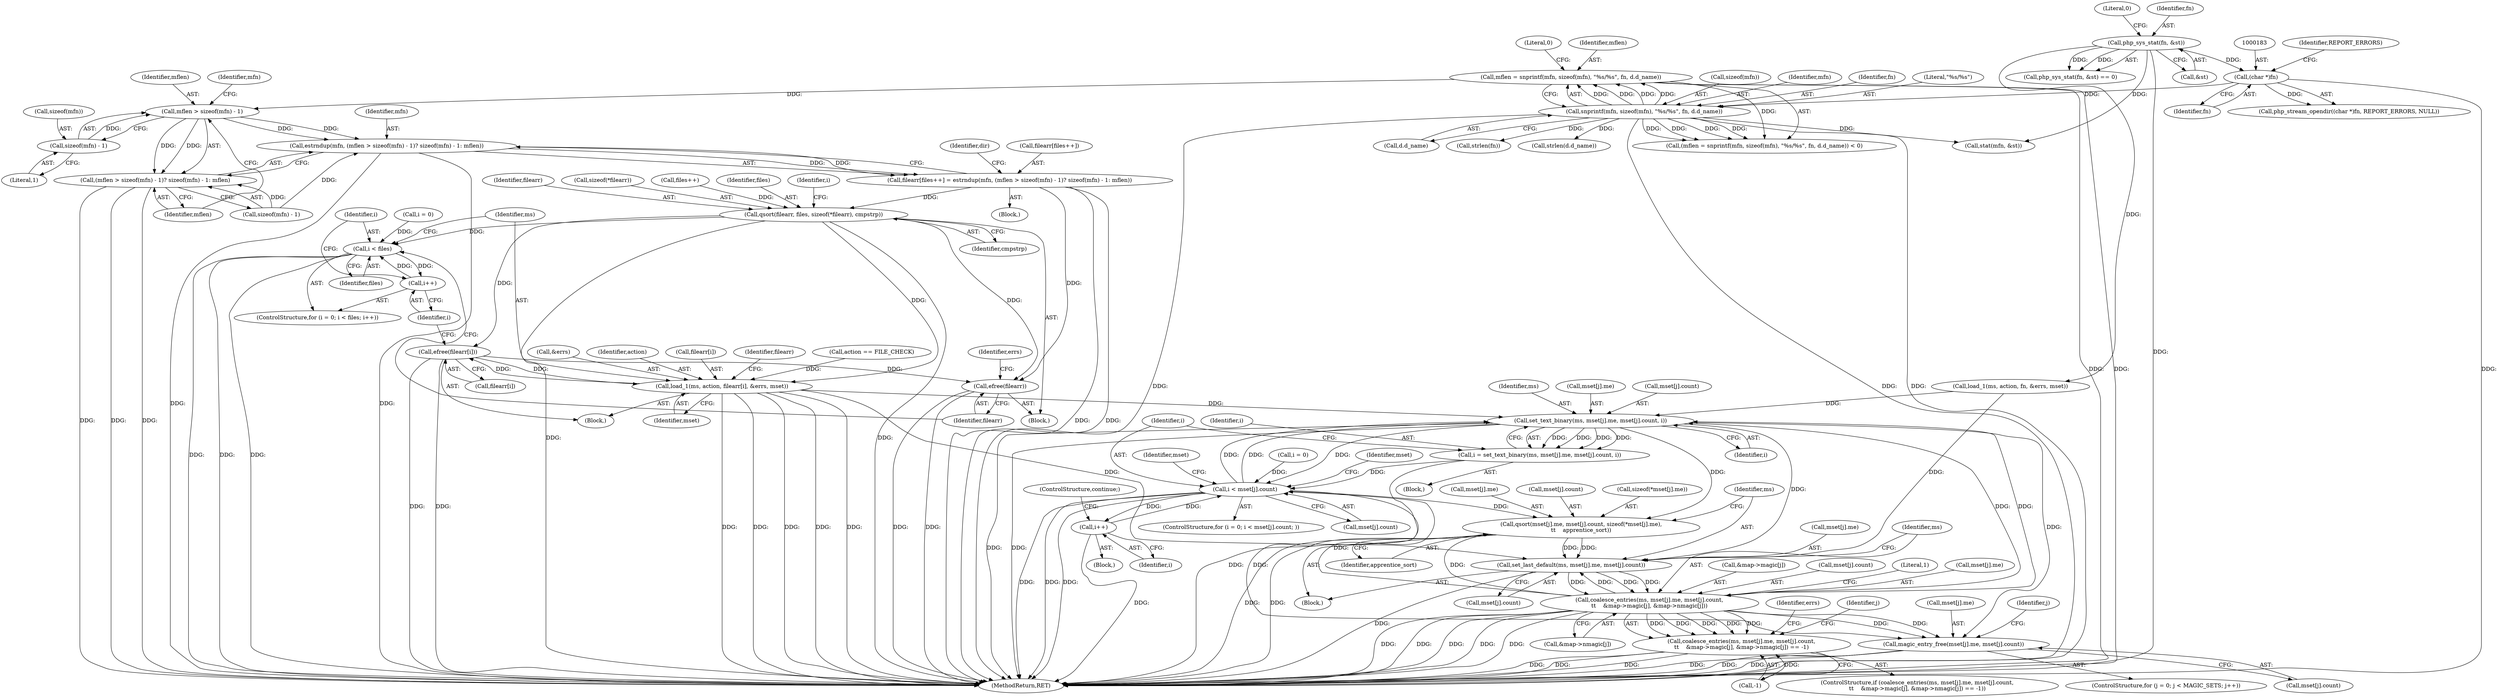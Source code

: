 digraph "0_php_a72cd07f2983dc43a6bb35209dc4687852e53c09@API" {
"1000287" [label="(Call,mflen > sizeof(mfn) - 1)"];
"1000202" [label="(Call,mflen = snprintf(mfn, sizeof(mfn), \"%s/%s\", fn, d.d_name))"];
"1000204" [label="(Call,snprintf(mfn, sizeof(mfn), \"%s/%s\", fn, d.d_name))"];
"1000182" [label="(Call,(char *)fn)"];
"1000167" [label="(Call,php_sys_stat(fn, &st))"];
"1000289" [label="(Call,sizeof(mfn) - 1)"];
"1000284" [label="(Call,estrndup(mfn, (mflen > sizeof(mfn) - 1)? sizeof(mfn) - 1: mflen))"];
"1000279" [label="(Call,filearr[files++] = estrndup(mfn, (mflen > sizeof(mfn) - 1)? sizeof(mfn) - 1: mflen))"];
"1000300" [label="(Call,qsort(filearr, files, sizeof(*filearr), cmpstrp))"];
"1000311" [label="(Call,i < files)"];
"1000314" [label="(Call,i++)"];
"1000317" [label="(Call,load_1(ms, action, filearr[i], &errs, mset))"];
"1000326" [label="(Call,efree(filearr[i]))"];
"1000330" [label="(Call,efree(filearr))"];
"1000385" [label="(Call,set_text_binary(ms, mset[j].me, mset[j].count, i))"];
"1000357" [label="(Call,i < mset[j].count)"];
"1000380" [label="(Call,i++)"];
"1000398" [label="(Call,qsort(mset[j].me, mset[j].count, sizeof(*mset[j].me),\n\t\t    apprentice_sort))"];
"1000417" [label="(Call,set_last_default(ms, mset[j].me, mset[j].count))"];
"1000431" [label="(Call,coalesce_entries(ms, mset[j].me, mset[j].count,\n\t\t    &map->magic[j], &map->nmagic[j]))"];
"1000430" [label="(Call,coalesce_entries(ms, mset[j].me, mset[j].count,\n\t\t    &map->magic[j], &map->nmagic[j]) == -1)"];
"1000471" [label="(Call,magic_entry_free(mset[j].me, mset[j].count))"];
"1000383" [label="(Call,i = set_text_binary(ms, mset[j].me, mset[j].count, i))"];
"1000286" [label="(Call,(mflen > sizeof(mfn) - 1)? sizeof(mfn) - 1: mflen)"];
"1000328" [label="(Identifier,filearr)"];
"1000443" [label="(Call,&map->magic[j])"];
"1000209" [label="(Identifier,fn)"];
"1000167" [label="(Call,php_sys_stat(fn, &st))"];
"1000341" [label="(Identifier,errs)"];
"1000331" [label="(Identifier,filearr)"];
"1000280" [label="(Call,filearr[files++])"];
"1000317" [label="(Call,load_1(ms, action, filearr[i], &errs, mset))"];
"1000384" [label="(Identifier,i)"];
"1000326" [label="(Call,efree(filearr[i]))"];
"1000284" [label="(Call,estrndup(mfn, (mflen > sizeof(mfn) - 1)? sizeof(mfn) - 1: mflen))"];
"1000208" [label="(Literal,\"%s/%s\")"];
"1000357" [label="(Call,i < mset[j].count)"];
"1000381" [label="(Identifier,i)"];
"1000358" [label="(Identifier,i)"];
"1000307" [label="(ControlStructure,for (i = 0; i < files; i++))"];
"1000353" [label="(ControlStructure,for (i = 0; i < mset[j].count; ))"];
"1000438" [label="(Call,mset[j].count)"];
"1000171" [label="(Literal,0)"];
"1000201" [label="(Call,(mflen = snprintf(mfn, sizeof(mfn), \"%s/%s\", fn, d.d_name)) < 0)"];
"1000210" [label="(Call,d.d_name)"];
"1000401" [label="(Identifier,mset)"];
"1000204" [label="(Call,snprintf(mfn, sizeof(mfn), \"%s/%s\", fn, d.d_name))"];
"1000155" [label="(Call,action == FILE_CHECK)"];
"1000302" [label="(Identifier,files)"];
"1000213" [label="(Literal,0)"];
"1000318" [label="(Identifier,ms)"];
"1000196" [label="(Identifier,dir)"];
"1000386" [label="(Identifier,ms)"];
"1000385" [label="(Call,set_text_binary(ms, mset[j].me, mset[j].count, i))"];
"1000513" [label="(MethodReturn,RET)"];
"1000300" [label="(Call,qsort(filearr, files, sizeof(*filearr), cmpstrp))"];
"1000456" [label="(Literal,1)"];
"1000279" [label="(Call,filearr[files++] = estrndup(mfn, (mflen > sizeof(mfn) - 1)? sizeof(mfn) - 1: mflen))"];
"1000449" [label="(Call,&map->nmagic[j])"];
"1000455" [label="(Call,-1)"];
"1000287" [label="(Call,mflen > sizeof(mfn) - 1)"];
"1000309" [label="(Identifier,i)"];
"1000459" [label="(Identifier,errs)"];
"1000181" [label="(Call,php_stream_opendir((char *)fn, REPORT_ERRORS, NULL))"];
"1000199" [label="(Block,)"];
"1000424" [label="(Call,mset[j].count)"];
"1000315" [label="(Identifier,i)"];
"1000429" [label="(ControlStructure,if (coalesce_entries(ms, mset[j].me, mset[j].count,\n\t\t    &map->magic[j], &map->nmagic[j]) == -1))"];
"1000418" [label="(Identifier,ms)"];
"1000306" [label="(Identifier,cmpstrp)"];
"1000176" [label="(Block,)"];
"1000351" [label="(Identifier,j)"];
"1000417" [label="(Call,set_last_default(ms, mset[j].me, mset[j].count))"];
"1000387" [label="(Call,mset[j].me)"];
"1000354" [label="(Call,i = 0)"];
"1000416" [label="(Identifier,apprentice_sort)"];
"1000431" [label="(Call,coalesce_entries(ms, mset[j].me, mset[j].count,\n\t\t    &map->magic[j], &map->nmagic[j]))"];
"1000380" [label="(Call,i++)"];
"1000218" [label="(Call,strlen(fn))"];
"1000323" [label="(Call,&errs)"];
"1000234" [label="(Call,stat(mfn, &st))"];
"1000392" [label="(Call,mset[j].count)"];
"1000379" [label="(Block,)"];
"1000288" [label="(Identifier,mflen)"];
"1000290" [label="(Call,sizeof(mfn))"];
"1000462" [label="(ControlStructure,for (j = 0; j < MAGIC_SETS; j++))"];
"1000314" [label="(Call,i++)"];
"1000185" [label="(Identifier,REPORT_ERRORS)"];
"1000168" [label="(Identifier,fn)"];
"1000372" [label="(Identifier,mset)"];
"1000312" [label="(Identifier,i)"];
"1000397" [label="(Identifier,i)"];
"1000202" [label="(Call,mflen = snprintf(mfn, sizeof(mfn), \"%s/%s\", fn, d.d_name))"];
"1000203" [label="(Identifier,mflen)"];
"1000471" [label="(Call,magic_entry_free(mset[j].me, mset[j].count))"];
"1000419" [label="(Call,mset[j].me)"];
"1000295" [label="(Identifier,mfn)"];
"1000383" [label="(Call,i = set_text_binary(ms, mset[j].me, mset[j].count, i))"];
"1000316" [label="(Block,)"];
"1000327" [label="(Call,filearr[i])"];
"1000325" [label="(Identifier,mset)"];
"1000409" [label="(Call,sizeof(*mset[j].me))"];
"1000169" [label="(Call,&st)"];
"1000333" [label="(Call,load_1(ms, action, fn, &errs, mset))"];
"1000399" [label="(Call,mset[j].me)"];
"1000472" [label="(Call,mset[j].me)"];
"1000301" [label="(Identifier,filearr)"];
"1000293" [label="(Call,sizeof(mfn) - 1)"];
"1000319" [label="(Identifier,action)"];
"1000433" [label="(Call,mset[j].me)"];
"1000221" [label="(Call,strlen(d.d_name))"];
"1000311" [label="(Call,i < files)"];
"1000382" [label="(ControlStructure,continue;)"];
"1000285" [label="(Identifier,mfn)"];
"1000330" [label="(Call,efree(filearr))"];
"1000303" [label="(Call,sizeof(*filearr))"];
"1000477" [label="(Call,mset[j].count)"];
"1000313" [label="(Identifier,files)"];
"1000282" [label="(Call,files++)"];
"1000182" [label="(Call,(char *)fn)"];
"1000286" [label="(Call,(mflen > sizeof(mfn) - 1)? sizeof(mfn) - 1: mflen)"];
"1000206" [label="(Call,sizeof(mfn))"];
"1000404" [label="(Call,mset[j].count)"];
"1000166" [label="(Call,php_sys_stat(fn, &st) == 0)"];
"1000205" [label="(Identifier,mfn)"];
"1000352" [label="(Block,)"];
"1000289" [label="(Call,sizeof(mfn) - 1)"];
"1000470" [label="(Identifier,j)"];
"1000432" [label="(Identifier,ms)"];
"1000184" [label="(Identifier,fn)"];
"1000292" [label="(Literal,1)"];
"1000364" [label="(Block,)"];
"1000320" [label="(Call,filearr[i])"];
"1000297" [label="(Identifier,mflen)"];
"1000359" [label="(Call,mset[j].count)"];
"1000398" [label="(Call,qsort(mset[j].me, mset[j].count, sizeof(*mset[j].me),\n\t\t    apprentice_sort))"];
"1000430" [label="(Call,coalesce_entries(ms, mset[j].me, mset[j].count,\n\t\t    &map->magic[j], &map->nmagic[j]) == -1)"];
"1000308" [label="(Call,i = 0)"];
"1000287" -> "1000286"  [label="AST: "];
"1000287" -> "1000289"  [label="CFG: "];
"1000288" -> "1000287"  [label="AST: "];
"1000289" -> "1000287"  [label="AST: "];
"1000295" -> "1000287"  [label="CFG: "];
"1000297" -> "1000287"  [label="CFG: "];
"1000287" -> "1000284"  [label="DDG: "];
"1000287" -> "1000284"  [label="DDG: "];
"1000202" -> "1000287"  [label="DDG: "];
"1000289" -> "1000287"  [label="DDG: "];
"1000287" -> "1000286"  [label="DDG: "];
"1000287" -> "1000286"  [label="DDG: "];
"1000202" -> "1000201"  [label="AST: "];
"1000202" -> "1000204"  [label="CFG: "];
"1000203" -> "1000202"  [label="AST: "];
"1000204" -> "1000202"  [label="AST: "];
"1000213" -> "1000202"  [label="CFG: "];
"1000202" -> "1000513"  [label="DDG: "];
"1000202" -> "1000513"  [label="DDG: "];
"1000202" -> "1000201"  [label="DDG: "];
"1000204" -> "1000202"  [label="DDG: "];
"1000204" -> "1000202"  [label="DDG: "];
"1000204" -> "1000202"  [label="DDG: "];
"1000204" -> "1000202"  [label="DDG: "];
"1000204" -> "1000210"  [label="CFG: "];
"1000205" -> "1000204"  [label="AST: "];
"1000206" -> "1000204"  [label="AST: "];
"1000208" -> "1000204"  [label="AST: "];
"1000209" -> "1000204"  [label="AST: "];
"1000210" -> "1000204"  [label="AST: "];
"1000204" -> "1000513"  [label="DDG: "];
"1000204" -> "1000513"  [label="DDG: "];
"1000204" -> "1000513"  [label="DDG: "];
"1000204" -> "1000201"  [label="DDG: "];
"1000204" -> "1000201"  [label="DDG: "];
"1000204" -> "1000201"  [label="DDG: "];
"1000204" -> "1000201"  [label="DDG: "];
"1000182" -> "1000204"  [label="DDG: "];
"1000204" -> "1000218"  [label="DDG: "];
"1000204" -> "1000221"  [label="DDG: "];
"1000204" -> "1000234"  [label="DDG: "];
"1000182" -> "1000181"  [label="AST: "];
"1000182" -> "1000184"  [label="CFG: "];
"1000183" -> "1000182"  [label="AST: "];
"1000184" -> "1000182"  [label="AST: "];
"1000185" -> "1000182"  [label="CFG: "];
"1000182" -> "1000513"  [label="DDG: "];
"1000182" -> "1000181"  [label="DDG: "];
"1000167" -> "1000182"  [label="DDG: "];
"1000167" -> "1000166"  [label="AST: "];
"1000167" -> "1000169"  [label="CFG: "];
"1000168" -> "1000167"  [label="AST: "];
"1000169" -> "1000167"  [label="AST: "];
"1000171" -> "1000167"  [label="CFG: "];
"1000167" -> "1000513"  [label="DDG: "];
"1000167" -> "1000166"  [label="DDG: "];
"1000167" -> "1000166"  [label="DDG: "];
"1000167" -> "1000234"  [label="DDG: "];
"1000167" -> "1000333"  [label="DDG: "];
"1000289" -> "1000292"  [label="CFG: "];
"1000290" -> "1000289"  [label="AST: "];
"1000292" -> "1000289"  [label="AST: "];
"1000284" -> "1000279"  [label="AST: "];
"1000284" -> "1000286"  [label="CFG: "];
"1000285" -> "1000284"  [label="AST: "];
"1000286" -> "1000284"  [label="AST: "];
"1000279" -> "1000284"  [label="CFG: "];
"1000284" -> "1000513"  [label="DDG: "];
"1000284" -> "1000513"  [label="DDG: "];
"1000284" -> "1000279"  [label="DDG: "];
"1000284" -> "1000279"  [label="DDG: "];
"1000293" -> "1000284"  [label="DDG: "];
"1000279" -> "1000199"  [label="AST: "];
"1000280" -> "1000279"  [label="AST: "];
"1000196" -> "1000279"  [label="CFG: "];
"1000279" -> "1000513"  [label="DDG: "];
"1000279" -> "1000513"  [label="DDG: "];
"1000279" -> "1000300"  [label="DDG: "];
"1000279" -> "1000330"  [label="DDG: "];
"1000300" -> "1000176"  [label="AST: "];
"1000300" -> "1000306"  [label="CFG: "];
"1000301" -> "1000300"  [label="AST: "];
"1000302" -> "1000300"  [label="AST: "];
"1000303" -> "1000300"  [label="AST: "];
"1000306" -> "1000300"  [label="AST: "];
"1000309" -> "1000300"  [label="CFG: "];
"1000300" -> "1000513"  [label="DDG: "];
"1000300" -> "1000513"  [label="DDG: "];
"1000282" -> "1000300"  [label="DDG: "];
"1000300" -> "1000311"  [label="DDG: "];
"1000300" -> "1000317"  [label="DDG: "];
"1000300" -> "1000326"  [label="DDG: "];
"1000300" -> "1000330"  [label="DDG: "];
"1000311" -> "1000307"  [label="AST: "];
"1000311" -> "1000313"  [label="CFG: "];
"1000312" -> "1000311"  [label="AST: "];
"1000313" -> "1000311"  [label="AST: "];
"1000318" -> "1000311"  [label="CFG: "];
"1000331" -> "1000311"  [label="CFG: "];
"1000311" -> "1000513"  [label="DDG: "];
"1000311" -> "1000513"  [label="DDG: "];
"1000311" -> "1000513"  [label="DDG: "];
"1000308" -> "1000311"  [label="DDG: "];
"1000314" -> "1000311"  [label="DDG: "];
"1000311" -> "1000314"  [label="DDG: "];
"1000314" -> "1000307"  [label="AST: "];
"1000314" -> "1000315"  [label="CFG: "];
"1000315" -> "1000314"  [label="AST: "];
"1000312" -> "1000314"  [label="CFG: "];
"1000317" -> "1000316"  [label="AST: "];
"1000317" -> "1000325"  [label="CFG: "];
"1000318" -> "1000317"  [label="AST: "];
"1000319" -> "1000317"  [label="AST: "];
"1000320" -> "1000317"  [label="AST: "];
"1000323" -> "1000317"  [label="AST: "];
"1000325" -> "1000317"  [label="AST: "];
"1000328" -> "1000317"  [label="CFG: "];
"1000317" -> "1000513"  [label="DDG: "];
"1000317" -> "1000513"  [label="DDG: "];
"1000317" -> "1000513"  [label="DDG: "];
"1000317" -> "1000513"  [label="DDG: "];
"1000317" -> "1000513"  [label="DDG: "];
"1000155" -> "1000317"  [label="DDG: "];
"1000326" -> "1000317"  [label="DDG: "];
"1000317" -> "1000326"  [label="DDG: "];
"1000317" -> "1000385"  [label="DDG: "];
"1000317" -> "1000417"  [label="DDG: "];
"1000326" -> "1000316"  [label="AST: "];
"1000326" -> "1000327"  [label="CFG: "];
"1000327" -> "1000326"  [label="AST: "];
"1000315" -> "1000326"  [label="CFG: "];
"1000326" -> "1000513"  [label="DDG: "];
"1000326" -> "1000513"  [label="DDG: "];
"1000326" -> "1000330"  [label="DDG: "];
"1000330" -> "1000176"  [label="AST: "];
"1000330" -> "1000331"  [label="CFG: "];
"1000331" -> "1000330"  [label="AST: "];
"1000341" -> "1000330"  [label="CFG: "];
"1000330" -> "1000513"  [label="DDG: "];
"1000330" -> "1000513"  [label="DDG: "];
"1000385" -> "1000383"  [label="AST: "];
"1000385" -> "1000397"  [label="CFG: "];
"1000386" -> "1000385"  [label="AST: "];
"1000387" -> "1000385"  [label="AST: "];
"1000392" -> "1000385"  [label="AST: "];
"1000397" -> "1000385"  [label="AST: "];
"1000383" -> "1000385"  [label="CFG: "];
"1000385" -> "1000513"  [label="DDG: "];
"1000385" -> "1000513"  [label="DDG: "];
"1000385" -> "1000357"  [label="DDG: "];
"1000385" -> "1000383"  [label="DDG: "];
"1000385" -> "1000383"  [label="DDG: "];
"1000385" -> "1000383"  [label="DDG: "];
"1000385" -> "1000383"  [label="DDG: "];
"1000333" -> "1000385"  [label="DDG: "];
"1000431" -> "1000385"  [label="DDG: "];
"1000431" -> "1000385"  [label="DDG: "];
"1000357" -> "1000385"  [label="DDG: "];
"1000357" -> "1000385"  [label="DDG: "];
"1000385" -> "1000398"  [label="DDG: "];
"1000385" -> "1000417"  [label="DDG: "];
"1000385" -> "1000471"  [label="DDG: "];
"1000357" -> "1000353"  [label="AST: "];
"1000357" -> "1000359"  [label="CFG: "];
"1000358" -> "1000357"  [label="AST: "];
"1000359" -> "1000357"  [label="AST: "];
"1000372" -> "1000357"  [label="CFG: "];
"1000401" -> "1000357"  [label="CFG: "];
"1000357" -> "1000513"  [label="DDG: "];
"1000357" -> "1000513"  [label="DDG: "];
"1000357" -> "1000513"  [label="DDG: "];
"1000383" -> "1000357"  [label="DDG: "];
"1000380" -> "1000357"  [label="DDG: "];
"1000354" -> "1000357"  [label="DDG: "];
"1000431" -> "1000357"  [label="DDG: "];
"1000357" -> "1000380"  [label="DDG: "];
"1000357" -> "1000398"  [label="DDG: "];
"1000357" -> "1000471"  [label="DDG: "];
"1000380" -> "1000379"  [label="AST: "];
"1000380" -> "1000381"  [label="CFG: "];
"1000381" -> "1000380"  [label="AST: "];
"1000382" -> "1000380"  [label="CFG: "];
"1000380" -> "1000513"  [label="DDG: "];
"1000398" -> "1000352"  [label="AST: "];
"1000398" -> "1000416"  [label="CFG: "];
"1000399" -> "1000398"  [label="AST: "];
"1000404" -> "1000398"  [label="AST: "];
"1000409" -> "1000398"  [label="AST: "];
"1000416" -> "1000398"  [label="AST: "];
"1000418" -> "1000398"  [label="CFG: "];
"1000398" -> "1000513"  [label="DDG: "];
"1000398" -> "1000513"  [label="DDG: "];
"1000431" -> "1000398"  [label="DDG: "];
"1000398" -> "1000417"  [label="DDG: "];
"1000398" -> "1000417"  [label="DDG: "];
"1000417" -> "1000352"  [label="AST: "];
"1000417" -> "1000424"  [label="CFG: "];
"1000418" -> "1000417"  [label="AST: "];
"1000419" -> "1000417"  [label="AST: "];
"1000424" -> "1000417"  [label="AST: "];
"1000432" -> "1000417"  [label="CFG: "];
"1000417" -> "1000513"  [label="DDG: "];
"1000333" -> "1000417"  [label="DDG: "];
"1000431" -> "1000417"  [label="DDG: "];
"1000417" -> "1000431"  [label="DDG: "];
"1000417" -> "1000431"  [label="DDG: "];
"1000417" -> "1000431"  [label="DDG: "];
"1000431" -> "1000430"  [label="AST: "];
"1000431" -> "1000449"  [label="CFG: "];
"1000432" -> "1000431"  [label="AST: "];
"1000433" -> "1000431"  [label="AST: "];
"1000438" -> "1000431"  [label="AST: "];
"1000443" -> "1000431"  [label="AST: "];
"1000449" -> "1000431"  [label="AST: "];
"1000456" -> "1000431"  [label="CFG: "];
"1000431" -> "1000513"  [label="DDG: "];
"1000431" -> "1000513"  [label="DDG: "];
"1000431" -> "1000513"  [label="DDG: "];
"1000431" -> "1000513"  [label="DDG: "];
"1000431" -> "1000513"  [label="DDG: "];
"1000431" -> "1000430"  [label="DDG: "];
"1000431" -> "1000430"  [label="DDG: "];
"1000431" -> "1000430"  [label="DDG: "];
"1000431" -> "1000430"  [label="DDG: "];
"1000431" -> "1000430"  [label="DDG: "];
"1000431" -> "1000471"  [label="DDG: "];
"1000431" -> "1000471"  [label="DDG: "];
"1000430" -> "1000429"  [label="AST: "];
"1000430" -> "1000455"  [label="CFG: "];
"1000455" -> "1000430"  [label="AST: "];
"1000459" -> "1000430"  [label="CFG: "];
"1000351" -> "1000430"  [label="CFG: "];
"1000430" -> "1000513"  [label="DDG: "];
"1000430" -> "1000513"  [label="DDG: "];
"1000430" -> "1000513"  [label="DDG: "];
"1000455" -> "1000430"  [label="DDG: "];
"1000471" -> "1000462"  [label="AST: "];
"1000471" -> "1000477"  [label="CFG: "];
"1000472" -> "1000471"  [label="AST: "];
"1000477" -> "1000471"  [label="AST: "];
"1000470" -> "1000471"  [label="CFG: "];
"1000471" -> "1000513"  [label="DDG: "];
"1000471" -> "1000513"  [label="DDG: "];
"1000471" -> "1000513"  [label="DDG: "];
"1000383" -> "1000364"  [label="AST: "];
"1000384" -> "1000383"  [label="AST: "];
"1000358" -> "1000383"  [label="CFG: "];
"1000383" -> "1000513"  [label="DDG: "];
"1000286" -> "1000293"  [label="CFG: "];
"1000286" -> "1000297"  [label="CFG: "];
"1000293" -> "1000286"  [label="AST: "];
"1000297" -> "1000286"  [label="AST: "];
"1000286" -> "1000513"  [label="DDG: "];
"1000286" -> "1000513"  [label="DDG: "];
"1000286" -> "1000513"  [label="DDG: "];
"1000293" -> "1000286"  [label="DDG: "];
}
